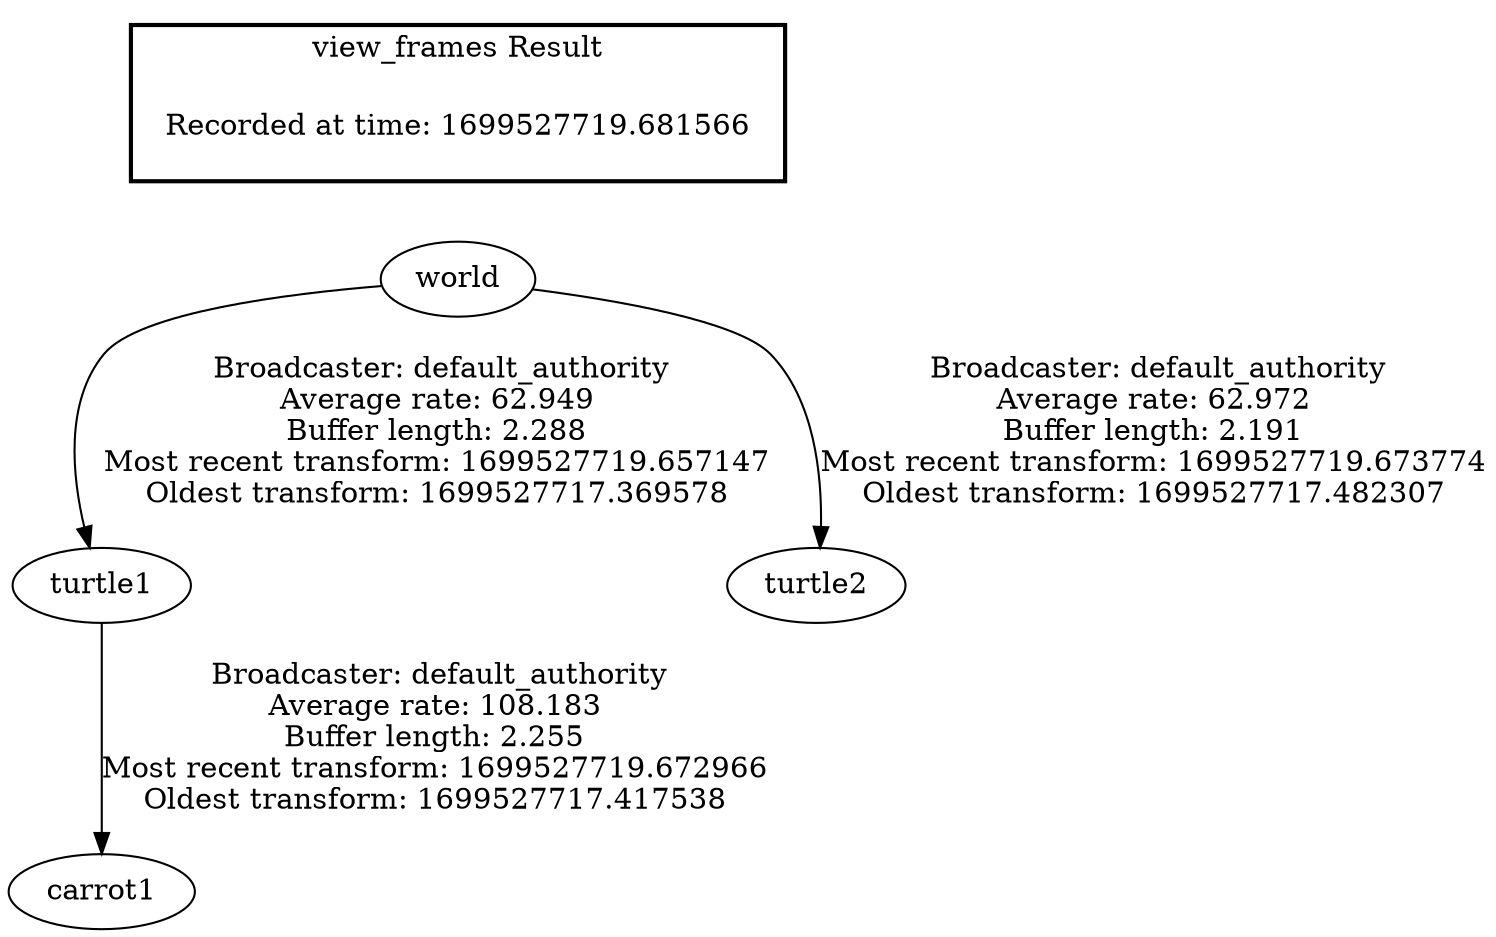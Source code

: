 digraph G {
"world" -> "turtle1"[label=" Broadcaster: default_authority\nAverage rate: 62.949\nBuffer length: 2.288\nMost recent transform: 1699527719.657147\nOldest transform: 1699527717.369578\n"];
"turtle1" -> "carrot1"[label=" Broadcaster: default_authority\nAverage rate: 108.183\nBuffer length: 2.255\nMost recent transform: 1699527719.672966\nOldest transform: 1699527717.417538\n"];
"world" -> "turtle2"[label=" Broadcaster: default_authority\nAverage rate: 62.972\nBuffer length: 2.191\nMost recent transform: 1699527719.673774\nOldest transform: 1699527717.482307\n"];
edge [style=invis];
 subgraph cluster_legend { style=bold; color=black; label ="view_frames Result";
"Recorded at time: 1699527719.681566"[ shape=plaintext ] ;
}->"world";
}